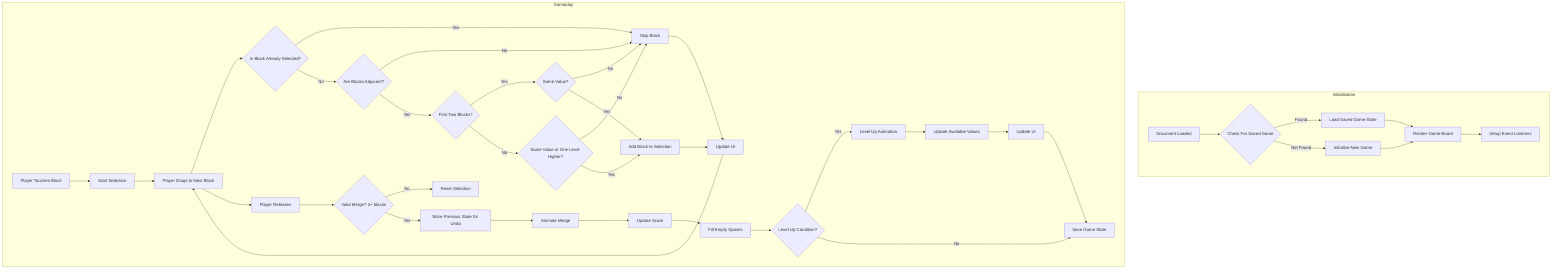 flowchart TD
    subgraph Initialization
        A[Document Loaded] --> B{Check For Saved Game}
        B -->|Found| C[Load Saved Game State]
        B -->|Not Found| D[Initialize New Game]
        C --> E[Render Game Board]
        D --> E
        E --> F[Setup Event Listeners]
    end
    
    subgraph Gameplay
        H[Player Touches Block]
        H --> I[Start Selection]
        I --> J[Player Drags to Next Block]
        
        J --> K1{Is Block Already Selected?}
        K1 -->|Yes| J1[Skip Block]
        K1 -->|No| K2
        
        K2{Are Blocks Adjacent?}
        K2 -->|No| J1
        K2 -->|Yes| K3
        
        K3{First Two Blocks?}
        K3 -->|Yes| K4
        K3 -->|No| K5
        
        K4{Same Value?}
        K4 -->|No| J1
        K4 -->|Yes| L
        
        K5{Same Value or One Level Higher?}
        K5 -->|No| J1
        K5 -->|Yes| L
        
        L[Add Block to Selection]
        J1 --> M[Update UI]
        L --> M
        M --> J
        
        J --> N[Player Releases]
        N --> O{Valid Merge? 2+ blocks}
        O -->|No| Y[Reset Selection]
        O -->|Yes| P[Store Previous State for Undo]
        
        P --> Q[Animate Merge]
        Q --> R[Update Score]
        R --> S[Fill Empty Spaces]
        S --> T{Level Up Condition?}
        
        T -->|Yes| U[Level Up Animation]
        U --> V[Update Available Values]
        V --> W[Update UI]
        W --> X
        
        T -->|No| X[Save Game State]
    end